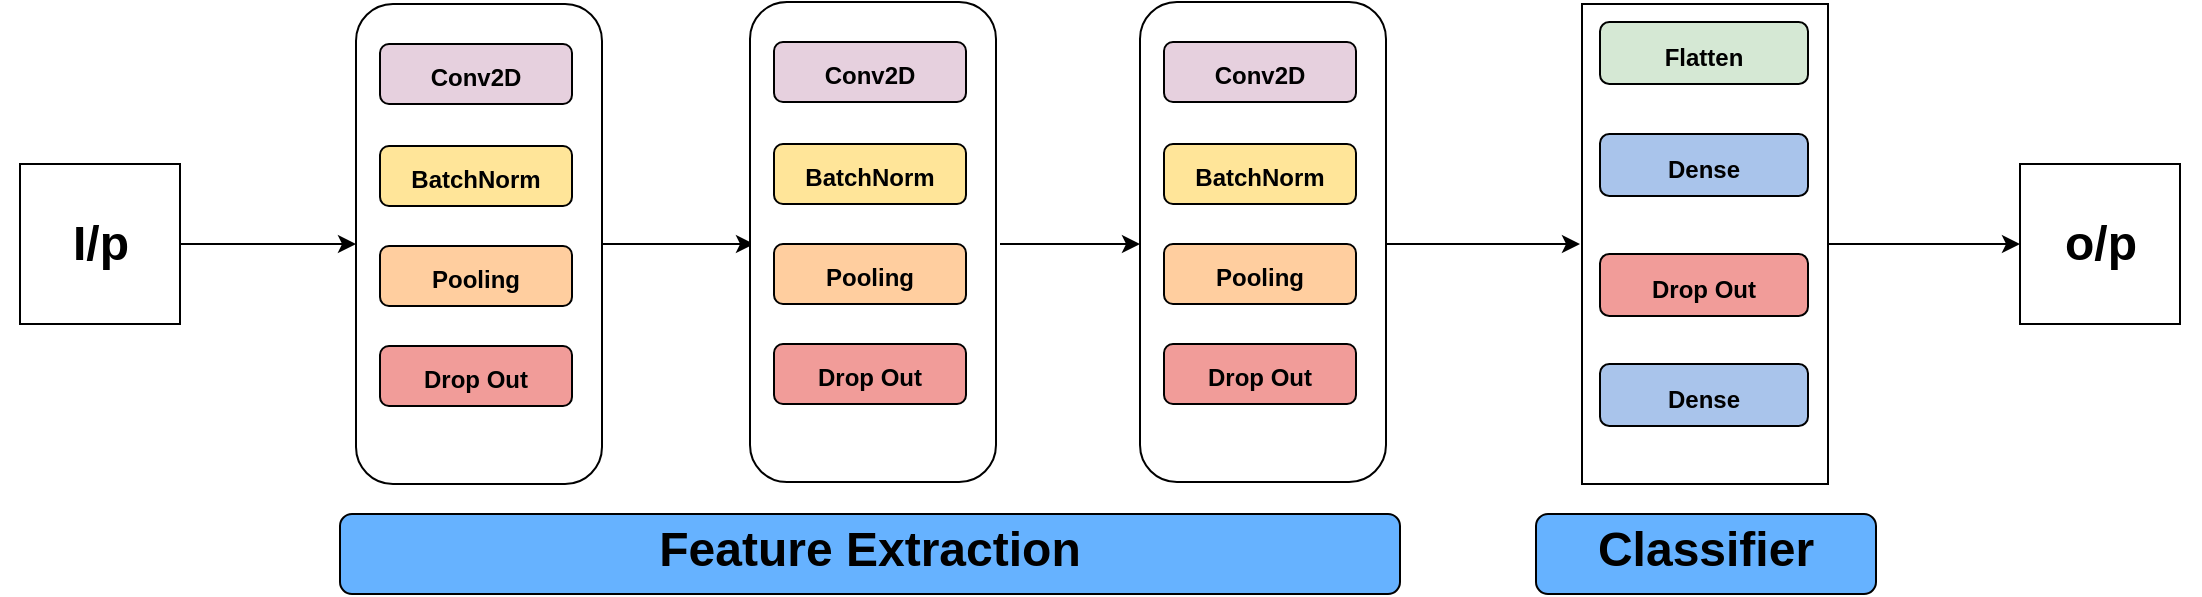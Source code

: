 <mxGraphModel dx="892" dy="727" grid="1" gridSize="10" guides="1" tooltips="1" connect="1" arrows="1" fold="1" page="1" pageScale="1" pageWidth="1169" pageHeight="1654" background="#ffffff"><root><mxCell id="0"/><mxCell id="1" parent="0"/><mxCell id="2" value="" style="rounded=1;whiteSpace=wrap;html=1;" parent="1" vertex="1"><mxGeometry x="198" y="270" width="123" height="240" as="geometry"/></mxCell><mxCell id="5" value="" style="rounded=0;whiteSpace=wrap;html=1;" parent="1" vertex="1"><mxGeometry x="811" y="270" width="123" height="240" as="geometry"/></mxCell><mxCell id="6" value="" style="endArrow=classic;html=1;exitX=1;exitY=0.5;" parent="1" source="2" edge="1"><mxGeometry width="50" height="50" relative="1" as="geometry"><mxPoint x="200" y="580" as="sourcePoint"/><mxPoint x="397" y="390" as="targetPoint"/></mxGeometry></mxCell><mxCell id="8" value="" style="endArrow=classic;html=1;exitX=1;exitY=0.5;entryX=0;entryY=0.5;" parent="1" edge="1"><mxGeometry width="50" height="50" relative="1" as="geometry"><mxPoint x="520" y="390" as="sourcePoint"/><mxPoint x="590" y="390" as="targetPoint"/></mxGeometry></mxCell><mxCell id="9" value="" style="endArrow=classic;html=1;exitX=1;exitY=0.5;" parent="1" edge="1"><mxGeometry width="50" height="50" relative="1" as="geometry"><mxPoint x="713" y="390" as="sourcePoint"/><mxPoint x="810" y="390" as="targetPoint"/></mxGeometry></mxCell><mxCell id="10" value="" style="whiteSpace=wrap;html=1;aspect=fixed;" parent="1" vertex="1"><mxGeometry x="30" y="350" width="80" height="80" as="geometry"/></mxCell><mxCell id="11" value="" style="endArrow=classic;html=1;entryX=0;entryY=0.5;exitX=1;exitY=0.5;" parent="1" source="10" target="2" edge="1"><mxGeometry width="50" height="50" relative="1" as="geometry"><mxPoint x="110" y="400" as="sourcePoint"/><mxPoint x="160" y="350" as="targetPoint"/></mxGeometry></mxCell><mxCell id="12" value="" style="whiteSpace=wrap;html=1;aspect=fixed;" parent="1" vertex="1"><mxGeometry x="1030" y="350" width="80" height="80" as="geometry"/></mxCell><mxCell id="13" value="" style="endArrow=classic;html=1;exitX=1;exitY=0.5;entryX=0;entryY=0.5;" parent="1" source="5" target="12" edge="1"><mxGeometry width="50" height="50" relative="1" as="geometry"><mxPoint x="970" y="410" as="sourcePoint"/><mxPoint x="1020" y="360" as="targetPoint"/></mxGeometry></mxCell><mxCell id="14" value="I/p" style="text;strokeColor=none;fillColor=none;html=1;fontSize=24;fontStyle=1;verticalAlign=middle;align=center;" parent="1" vertex="1"><mxGeometry x="20" y="370" width="100" height="40" as="geometry"/></mxCell><mxCell id="15" value="o/p" style="text;strokeColor=none;fillColor=none;html=1;fontSize=24;fontStyle=1;verticalAlign=middle;align=center;" parent="1" vertex="1"><mxGeometry x="1020" y="370" width="100" height="40" as="geometry"/></mxCell><mxCell id="16" value="Conv2D" style="label;whiteSpace=wrap;html=1;align=center;verticalAlign=bottom;spacingLeft=0;spacingBottom=4;imageAlign=center;imageVerticalAlign=top;image=stencils/clipart/Gear_128x128.png;fillColor=#E6D0DE;" parent="1" vertex="1"><mxGeometry x="210" y="290" width="96" height="30" as="geometry"/></mxCell><mxCell id="17" value="BatchNorm" style="label;whiteSpace=wrap;html=1;align=center;verticalAlign=bottom;spacingLeft=0;spacingBottom=4;imageAlign=center;imageVerticalAlign=top;image=stencils/clipart/Gear_128x128.png;fillColor=#FFE599;" parent="1" vertex="1"><mxGeometry x="210" y="341" width="96" height="30" as="geometry"/></mxCell><mxCell id="18" value="Pooling" style="label;whiteSpace=wrap;html=1;align=center;verticalAlign=bottom;spacingLeft=0;spacingBottom=4;imageAlign=center;imageVerticalAlign=top;image=stencils/clipart/Gear_128x128.png;fillColor=#FFCE9F;" parent="1" vertex="1"><mxGeometry x="210" y="391" width="96" height="30" as="geometry"/></mxCell><mxCell id="19" value="Drop Out" style="label;whiteSpace=wrap;html=1;align=center;verticalAlign=bottom;spacingLeft=0;spacingBottom=4;imageAlign=center;imageVerticalAlign=top;image=stencils/clipart/Gear_128x128.png;fillColor=#F19C99;" parent="1" vertex="1"><mxGeometry x="210" y="441" width="96" height="30" as="geometry"/></mxCell><mxCell id="30" value="" style="rounded=1;whiteSpace=wrap;html=1;" parent="1" vertex="1"><mxGeometry x="395" y="269" width="123" height="240" as="geometry"/></mxCell><mxCell id="31" value="Conv2D" style="label;whiteSpace=wrap;html=1;align=center;verticalAlign=bottom;spacingLeft=0;spacingBottom=4;imageAlign=center;imageVerticalAlign=top;image=stencils/clipart/Gear_128x128.png;fillColor=#E6D0DE;" parent="1" vertex="1"><mxGeometry x="407" y="289" width="96" height="30" as="geometry"/></mxCell><mxCell id="32" value="BatchNorm" style="label;whiteSpace=wrap;html=1;align=center;verticalAlign=bottom;spacingLeft=0;spacingBottom=4;imageAlign=center;imageVerticalAlign=top;image=stencils/clipart/Gear_128x128.png;fillColor=#FFE599;" parent="1" vertex="1"><mxGeometry x="407" y="340" width="96" height="30" as="geometry"/></mxCell><mxCell id="33" value="Pooling" style="label;whiteSpace=wrap;html=1;align=center;verticalAlign=bottom;spacingLeft=0;spacingBottom=4;imageAlign=center;imageVerticalAlign=top;image=stencils/clipart/Gear_128x128.png;fillColor=#FFCE9F;" parent="1" vertex="1"><mxGeometry x="407" y="390" width="96" height="30" as="geometry"/></mxCell><mxCell id="34" value="Drop Out" style="label;whiteSpace=wrap;html=1;align=center;verticalAlign=bottom;spacingLeft=0;spacingBottom=4;imageAlign=center;imageVerticalAlign=top;image=stencils/clipart/Gear_128x128.png;fillColor=#F19C99;" parent="1" vertex="1"><mxGeometry x="407" y="440" width="96" height="30" as="geometry"/></mxCell><mxCell id="35" value="" style="rounded=1;whiteSpace=wrap;html=1;" parent="1" vertex="1"><mxGeometry x="590" y="269" width="123" height="240" as="geometry"/></mxCell><mxCell id="36" value="Conv2D" style="label;whiteSpace=wrap;html=1;align=center;verticalAlign=bottom;spacingLeft=0;spacingBottom=4;imageAlign=center;imageVerticalAlign=top;image=stencils/clipart/Gear_128x128.png;fillColor=#E6D0DE;" parent="1" vertex="1"><mxGeometry x="602" y="289" width="96" height="30" as="geometry"/></mxCell><mxCell id="37" value="BatchNorm" style="label;whiteSpace=wrap;html=1;align=center;verticalAlign=bottom;spacingLeft=0;spacingBottom=4;imageAlign=center;imageVerticalAlign=top;image=stencils/clipart/Gear_128x128.png;fillColor=#FFE599;" parent="1" vertex="1"><mxGeometry x="602" y="340" width="96" height="30" as="geometry"/></mxCell><mxCell id="38" value="Pooling" style="label;whiteSpace=wrap;html=1;align=center;verticalAlign=bottom;spacingLeft=0;spacingBottom=4;imageAlign=center;imageVerticalAlign=top;image=stencils/clipart/Gear_128x128.png;fillColor=#FFCE9F;" parent="1" vertex="1"><mxGeometry x="602" y="390" width="96" height="30" as="geometry"/></mxCell><mxCell id="39" value="Drop Out" style="label;whiteSpace=wrap;html=1;align=center;verticalAlign=bottom;spacingLeft=0;spacingBottom=4;imageAlign=center;imageVerticalAlign=top;image=stencils/clipart/Gear_128x128.png;fillColor=#F19C99;" parent="1" vertex="1"><mxGeometry x="602" y="440" width="96" height="30" as="geometry"/></mxCell><mxCell id="40" value="Flatten" style="label;whiteSpace=wrap;html=1;align=center;verticalAlign=bottom;spacingLeft=0;spacingBottom=4;imageAlign=center;imageVerticalAlign=top;image=stencils/clipart/Gear_128x128.png;fillColor=#D5E8D4;" parent="1" vertex="1"><mxGeometry x="820" y="279" width="104" height="31" as="geometry"/></mxCell><mxCell id="41" value="Dense" style="label;whiteSpace=wrap;html=1;align=center;verticalAlign=bottom;spacingLeft=0;spacingBottom=4;imageAlign=center;imageVerticalAlign=top;image=stencils/clipart/Gear_128x128.png;fillColor=#A9C4EB;" parent="1" vertex="1"><mxGeometry x="820" y="335" width="104" height="31" as="geometry"/></mxCell><mxCell id="42" value="Drop Out" style="label;whiteSpace=wrap;html=1;align=center;verticalAlign=bottom;spacingLeft=0;spacingBottom=4;imageAlign=center;imageVerticalAlign=top;image=stencils/clipart/Gear_128x128.png;fillColor=#F19C99;" parent="1" vertex="1"><mxGeometry x="820" y="395" width="104" height="31" as="geometry"/></mxCell><mxCell id="43" value="Dense" style="label;whiteSpace=wrap;html=1;align=center;verticalAlign=bottom;spacingLeft=0;spacingBottom=4;imageAlign=center;imageVerticalAlign=top;image=stencils/clipart/Gear_128x128.png;fillColor=#A9C4EB;" parent="1" vertex="1"><mxGeometry x="820" y="450" width="104" height="31" as="geometry"/></mxCell><mxCell id="44" value="&lt;h1 style=&quot;line-height: 0%&quot;&gt;Feature Extraction&lt;/h1&gt;" style="label;whiteSpace=wrap;html=1;align=center;verticalAlign=bottom;spacingLeft=0;spacingBottom=4;imageAlign=center;imageVerticalAlign=top;image=stencils/clipart/Gear_128x128.png;fillColor=#66B2FF;" parent="1" vertex="1"><mxGeometry x="190" y="525" width="530" height="40" as="geometry"/></mxCell><mxCell id="45" value="&lt;h1 style=&quot;line-height: 0%&quot;&gt;Classifier&lt;/h1&gt;" style="label;whiteSpace=wrap;html=1;align=center;verticalAlign=bottom;spacingLeft=0;spacingBottom=4;imageAlign=center;imageVerticalAlign=top;image=stencils/clipart/Gear_128x128.png;fillColor=#66B2FF;" parent="1" vertex="1"><mxGeometry x="788" y="525" width="170" height="40" as="geometry"/></mxCell></root></mxGraphModel>